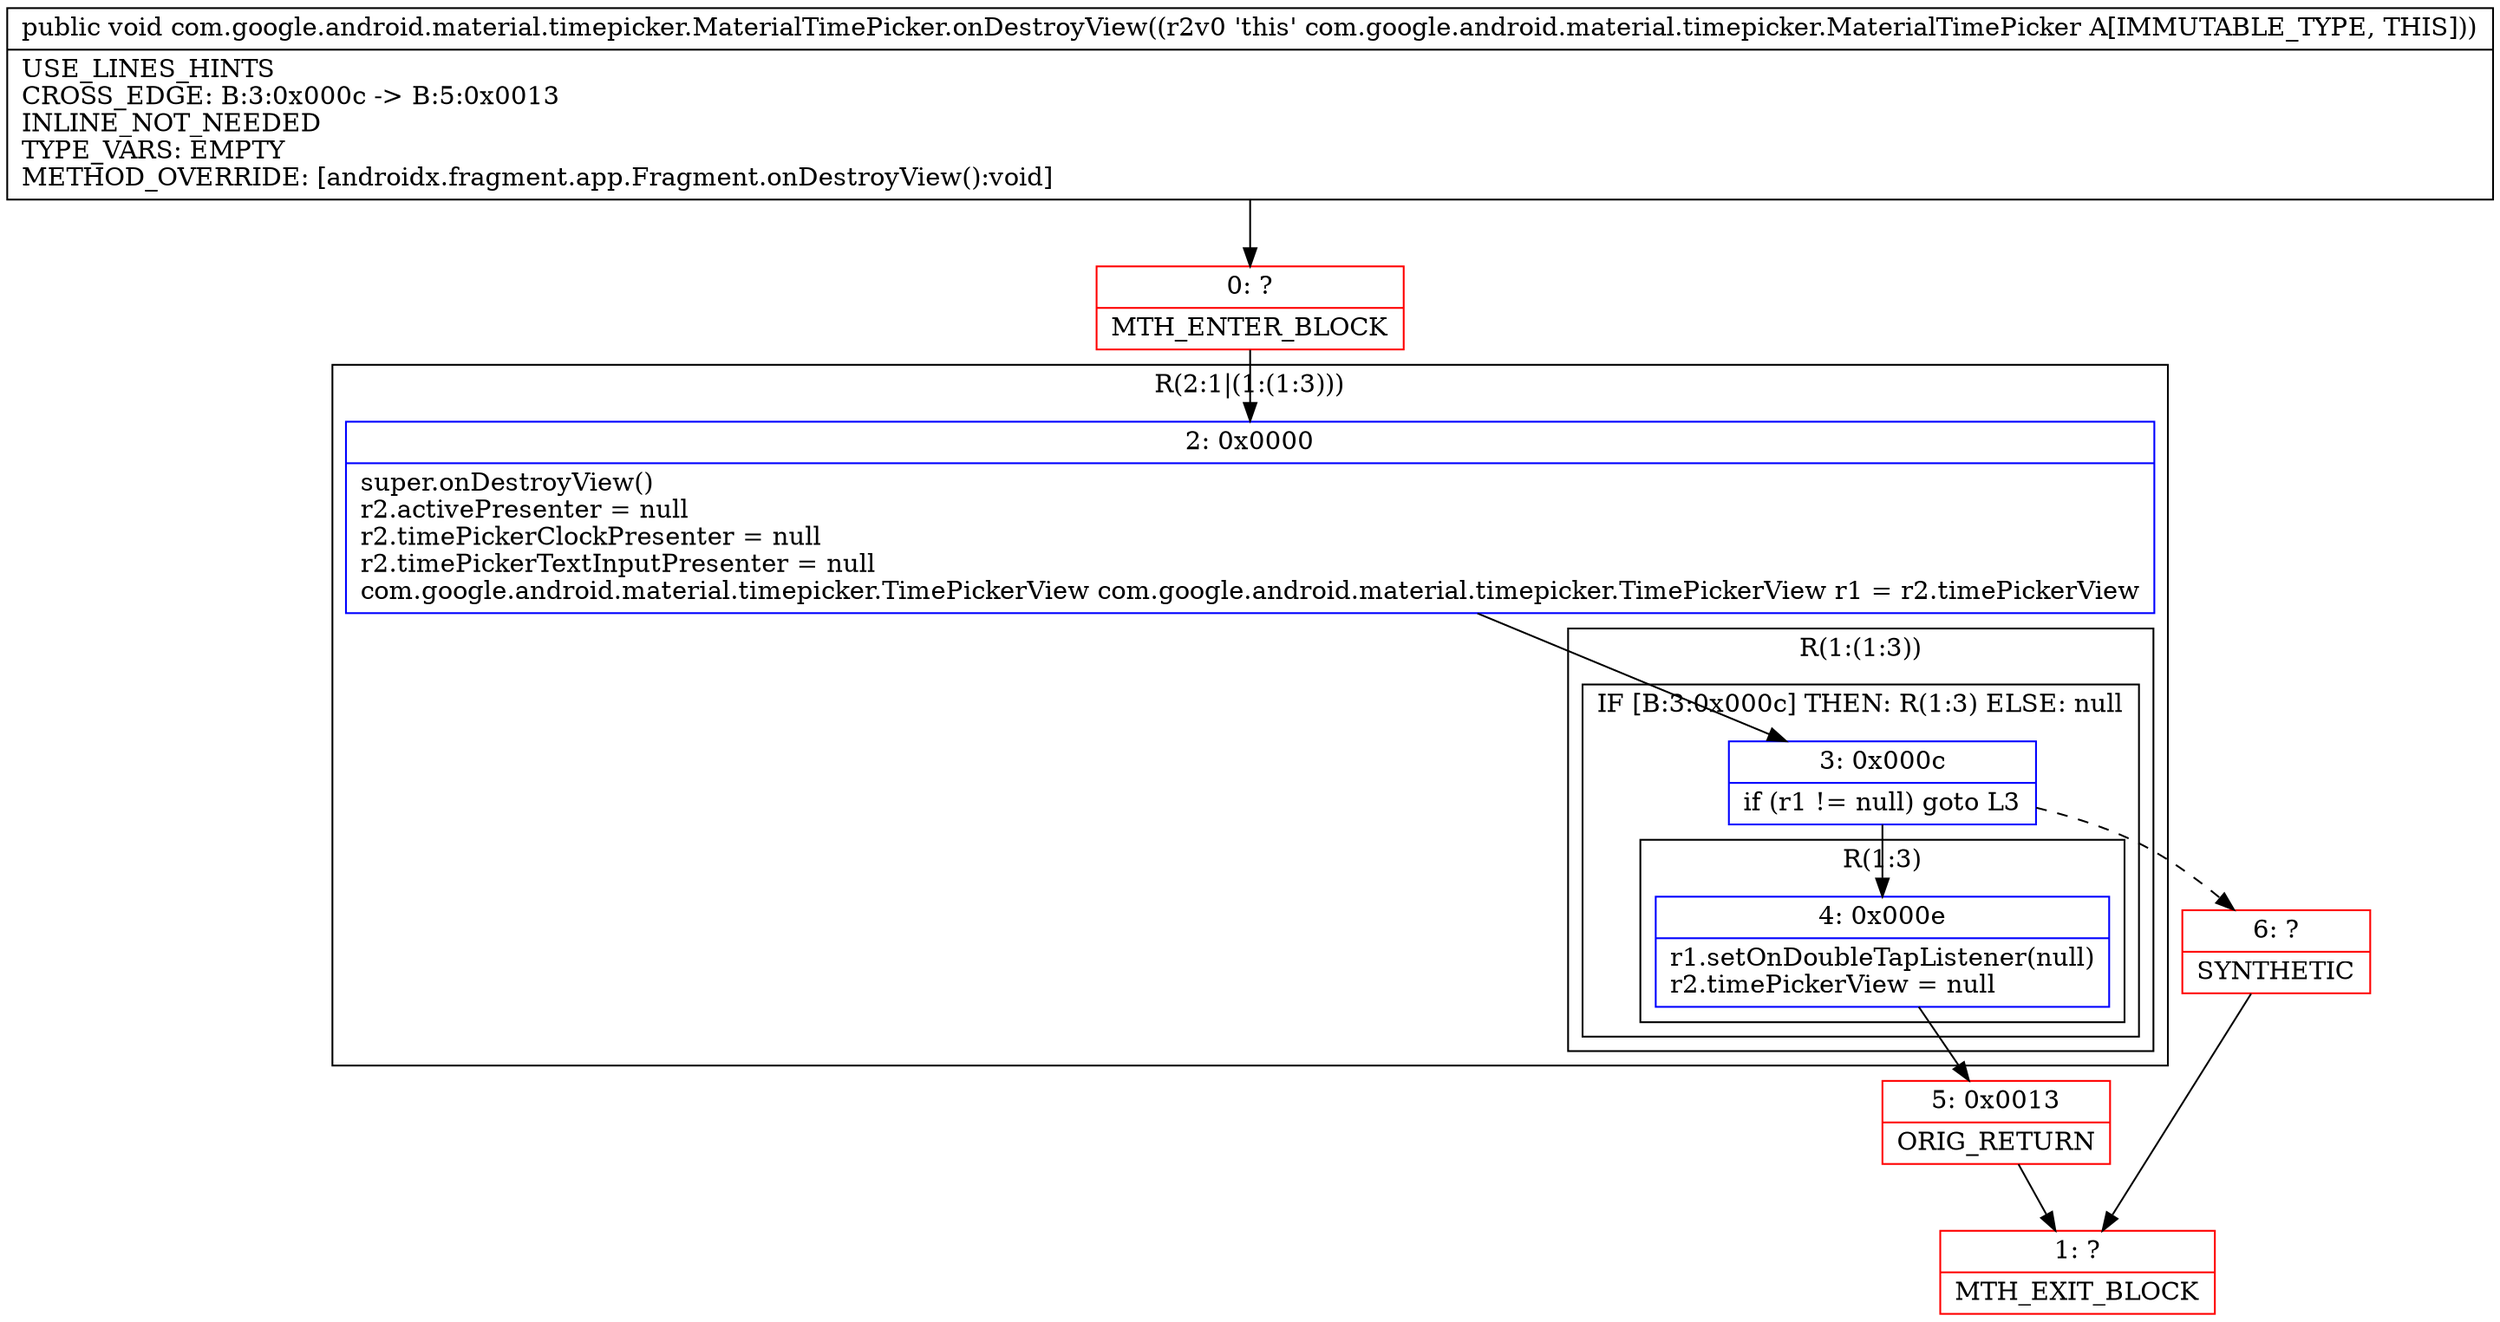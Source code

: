 digraph "CFG forcom.google.android.material.timepicker.MaterialTimePicker.onDestroyView()V" {
subgraph cluster_Region_212392800 {
label = "R(2:1|(1:(1:3)))";
node [shape=record,color=blue];
Node_2 [shape=record,label="{2\:\ 0x0000|super.onDestroyView()\lr2.activePresenter = null\lr2.timePickerClockPresenter = null\lr2.timePickerTextInputPresenter = null\lcom.google.android.material.timepicker.TimePickerView com.google.android.material.timepicker.TimePickerView r1 = r2.timePickerView\l}"];
subgraph cluster_Region_1511521054 {
label = "R(1:(1:3))";
node [shape=record,color=blue];
subgraph cluster_IfRegion_2103169645 {
label = "IF [B:3:0x000c] THEN: R(1:3) ELSE: null";
node [shape=record,color=blue];
Node_3 [shape=record,label="{3\:\ 0x000c|if (r1 != null) goto L3\l}"];
subgraph cluster_Region_826634358 {
label = "R(1:3)";
node [shape=record,color=blue];
Node_4 [shape=record,label="{4\:\ 0x000e|r1.setOnDoubleTapListener(null)\lr2.timePickerView = null\l}"];
}
}
}
}
Node_0 [shape=record,color=red,label="{0\:\ ?|MTH_ENTER_BLOCK\l}"];
Node_5 [shape=record,color=red,label="{5\:\ 0x0013|ORIG_RETURN\l}"];
Node_1 [shape=record,color=red,label="{1\:\ ?|MTH_EXIT_BLOCK\l}"];
Node_6 [shape=record,color=red,label="{6\:\ ?|SYNTHETIC\l}"];
MethodNode[shape=record,label="{public void com.google.android.material.timepicker.MaterialTimePicker.onDestroyView((r2v0 'this' com.google.android.material.timepicker.MaterialTimePicker A[IMMUTABLE_TYPE, THIS]))  | USE_LINES_HINTS\lCROSS_EDGE: B:3:0x000c \-\> B:5:0x0013\lINLINE_NOT_NEEDED\lTYPE_VARS: EMPTY\lMETHOD_OVERRIDE: [androidx.fragment.app.Fragment.onDestroyView():void]\l}"];
MethodNode -> Node_0;Node_2 -> Node_3;
Node_3 -> Node_4;
Node_3 -> Node_6[style=dashed];
Node_4 -> Node_5;
Node_0 -> Node_2;
Node_5 -> Node_1;
Node_6 -> Node_1;
}

